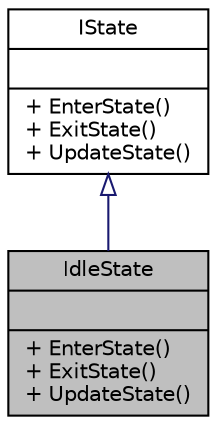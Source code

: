 digraph "IdleState"
{
 // INTERACTIVE_SVG=YES
  edge [fontname="Helvetica",fontsize="10",labelfontname="Helvetica",labelfontsize="10"];
  node [fontname="Helvetica",fontsize="10",shape=record];
  Node1 [label="{IdleState\n||+ EnterState()\l+ ExitState()\l+ UpdateState()\l}",height=0.2,width=0.4,color="black", fillcolor="grey75", style="filled", fontcolor="black"];
  Node2 -> Node1 [dir="back",color="midnightblue",fontsize="10",style="solid",arrowtail="onormal",fontname="Helvetica"];
  Node2 [label="{IState\n||+ EnterState()\l+ ExitState()\l+ UpdateState()\l}",height=0.2,width=0.4,color="black", fillcolor="white", style="filled",URL="$db/d3f/interface_action_rpg_kit_1_1_character_1_1_i_state.xhtml",tooltip="Determine the state of a Character."];
}
